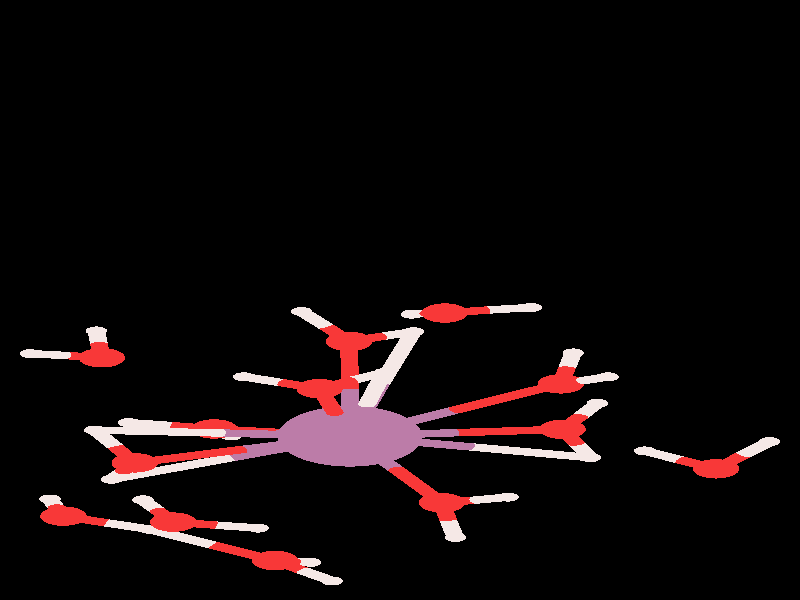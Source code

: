 #include "colors.inc"
#include "finish.inc"

global_settings {assumed_gamma 1 max_trace_level 6}
background {color White transmit 1.0}
camera {orthographic angle 0
  right -8.96*x up 16.10*y
  direction 50.00*z
  location <0,0,50.00> look_at <0,0,0>}


light_source {<  2.00,   3.00,  40.00> color White
  area_light <0.70, 0, 0>, <0, 0.70, 0>, 3, 3
  adaptive 1 jitter}
// no fog
#declare simple = finish {phong 0.7}
#declare pale = finish {ambient 0.5 diffuse 0.85 roughness 0.001 specular 0.200 }
#declare intermediate = finish {ambient 0.3 diffuse 0.6 specular 0.1 roughness 0.04}
#declare vmd = finish {ambient 0.0 diffuse 0.65 phong 0.1 phong_size 40.0 specular 0.5 }
#declare jmol = finish {ambient 0.2 diffuse 0.6 specular 1 roughness 0.001 metallic}
#declare ase2 = finish {ambient 0.05 brilliance 3 diffuse 0.6 metallic specular 0.7 roughness 0.04 reflection 0.15}
#declare ase3 = finish {ambient 0.15 brilliance 2 diffuse 0.6 metallic specular 1.0 roughness 0.001 reflection 0.0}
#declare glass = finish {ambient 0.05 diffuse 0.3 specular 1.0 roughness 0.001}
#declare glass2 = finish {ambient 0.01 diffuse 0.3 specular 1.0 reflection 0.25 roughness 0.001}
#declare Rcell = 0.050;
#declare Rbond = 0.100;

#macro atom(LOC, R, COL, TRANS, FIN)
  sphere{LOC, R texture{pigment{color COL transmit TRANS} finish{FIN}}}
#end
#macro constrain(LOC, R, COL, TRANS FIN)
union{torus{R, Rcell rotate 45*z texture{pigment{color COL transmit TRANS} finish{FIN}}}
     torus{R, Rcell rotate -45*z texture{pigment{color COL transmit TRANS} finish{FIN}}}
     translate LOC}
#end

// no cell vertices
atom(<  1.80,  -2.25,  -1.47>, 0.26, rgb <0.94, 0.04, 0.04>, 0.0, jmol) // #0
atom(<  2.33,  -2.06,  -0.66>, 0.12, rgb <0.91, 0.81, 0.79>, 0.0, jmol) // #1
atom(<  1.94,  -1.42,  -1.92>, 0.12, rgb <0.91, 0.81, 0.79>, 0.0, jmol) // #2
atom(< -1.40,  -6.99,  -4.62>, 0.26, rgb <0.94, 0.04, 0.04>, 0.0, jmol) // #3
atom(< -0.76,  -7.54,  -4.12>, 0.12, rgb <0.91, 0.81, 0.79>, 0.0, jmol) // #4
atom(< -1.00,  -7.04,  -5.54>, 0.12, rgb <0.91, 0.81, 0.79>, 0.0, jmol) // #5
atom(<  1.82,  -3.47,  -4.33>, 0.26, rgb <0.94, 0.04, 0.04>, 0.0, jmol) // #6
atom(<  2.21,  -2.77,  -4.83>, 0.12, rgb <0.91, 0.81, 0.79>, 0.0, jmol) // #7
atom(<  2.13,  -4.23,  -4.82>, 0.12, rgb <0.91, 0.81, 0.79>, 0.0, jmol) // #8
atom(<  3.54,  -4.53,  -1.63>, 0.26, rgb <0.94, 0.04, 0.04>, 0.0, jmol) // #9
atom(<  4.14,  -3.80,  -1.43>, 0.12, rgb <0.91, 0.81, 0.79>, 0.0, jmol) // #10
atom(<  2.74,  -4.05,  -1.94>, 0.12, rgb <0.91, 0.81, 0.79>, 0.0, jmol) // #11
atom(<  0.47,  -5.44,  -1.58>, 0.26, rgb <0.94, 0.04, 0.04>, 0.0, jmol) // #12
atom(<  0.62,  -6.37,  -1.71>, 0.12, rgb <0.91, 0.81, 0.79>, 0.0, jmol) // #13
atom(<  1.21,  -5.29,  -0.99>, 0.12, rgb <0.91, 0.81, 0.79>, 0.0, jmol) // #14
atom(<  0.50,  -0.35,  -5.52>, 0.26, rgb <0.94, 0.04, 0.04>, 0.0, jmol) // #15
atom(<  1.47,  -0.20,  -5.82>, 0.12, rgb <0.91, 0.81, 0.79>, 0.0, jmol) // #16
atom(<  0.13,  -0.38,  -6.39>, 0.12, rgb <0.91, 0.81, 0.79>, 0.0, jmol) // #17
atom(< -2.97,  -4.37,  -2.27>, 0.26, rgb <0.94, 0.04, 0.04>, 0.0, jmol) // #18
atom(< -3.23,  -4.81,  -3.13>, 0.12, rgb <0.91, 0.81, 0.79>, 0.0, jmol) // #19
atom(< -3.42,  -3.49,  -2.31>, 0.12, rgb <0.91, 0.81, 0.79>, 0.0, jmol) // #20
atom(< -0.90,  -2.38,  -0.39>, 0.26, rgb <0.94, 0.04, 0.04>, 0.0, jmol) // #21
atom(< -1.75,  -2.06,  -0.83>, 0.12, rgb <0.91, 0.81, 0.79>, 0.0, jmol) // #22
atom(< -0.18,  -1.95,  -0.97>, 0.12, rgb <0.91, 0.81, 0.79>, 0.0, jmol) // #23
atom(< -3.77,  -5.80,  -4.41>, 0.26, rgb <0.94, 0.04, 0.04>, 0.0, jmol) // #24
atom(< -2.81,  -6.15,  -4.39>, 0.12, rgb <0.91, 0.81, 0.79>, 0.0, jmol) // #25
atom(< -3.92,  -5.34,  -5.26>, 0.12, rgb <0.91, 0.81, 0.79>, 0.0, jmol) // #26
atom(< -3.34,  -1.55,  -1.67>, 0.26, rgb <0.94, 0.04, 0.04>, 0.0, jmol) // #27
atom(< -3.40,  -0.83,  -2.27>, 0.12, rgb <0.91, 0.81, 0.79>, 0.0, jmol) // #28
atom(< -4.14,  -1.44,  -1.15>, 0.12, rgb <0.91, 0.81, 0.79>, 0.0, jmol) // #29
atom(< -0.57,  -1.11,  -3.12>, 0.26, rgb <0.94, 0.04, 0.04>, 0.0, jmol) // #30
atom(< -1.10,  -0.31,  -2.96>, 0.12, rgb <0.91, 0.81, 0.79>, 0.0, jmol) // #31
atom(<  0.15,  -0.85,  -3.72>, 0.12, rgb <0.91, 0.81, 0.79>, 0.0, jmol) // #32
atom(< -2.54,  -5.96,   0.00>, 0.26, rgb <0.94, 0.04, 0.04>, 0.0, jmol) // #33
atom(< -1.59,  -6.12,  -0.21>, 0.12, rgb <0.91, 0.81, 0.79>, 0.0, jmol) // #34
atom(< -2.88,  -5.36,  -0.72>, 0.12, rgb <0.91, 0.81, 0.79>, 0.0, jmol) // #35
atom(< -2.08,  -3.46,  -5.74>, 0.26, rgb <0.94, 0.04, 0.04>, 0.0, jmol) // #36
atom(< -3.04,  -3.29,  -5.84>, 0.12, rgb <0.91, 0.81, 0.79>, 0.0, jmol) // #37
atom(< -1.89,  -3.65,  -6.69>, 0.12, rgb <0.91, 0.81, 0.79>, 0.0, jmol) // #38
atom(< -0.56,  -3.66,  -3.46>, 0.81, rgb <0.50, 0.20, 0.39>, 0.0, jmol) // #39
cylinder {<  1.80,  -2.25,  -1.47>, <  0.62,  -2.95,  -2.46>, Rbond texture{pigment {color rgb <0.94, 0.04, 0.04> transmit 0.0} finish{jmol}}}
cylinder {< -0.56,  -3.66,  -3.46>, <  0.62,  -2.95,  -2.46>, Rbond texture{pigment {color rgb <0.50, 0.20, 0.39> transmit 0.0} finish{jmol}}}
cylinder {<  1.80,  -2.25,  -1.47>, <  1.87,  -1.83,  -1.70>, Rbond texture{pigment {color rgb <0.94, 0.04, 0.04> transmit 0.0} finish{jmol}}}
cylinder {<  1.94,  -1.42,  -1.92>, <  1.87,  -1.83,  -1.70>, Rbond texture{pigment {color rgb <0.91, 0.81, 0.79> transmit 0.0} finish{jmol}}}
cylinder {<  1.80,  -2.25,  -1.47>, <  2.06,  -2.16,  -1.07>, Rbond texture{pigment {color rgb <0.94, 0.04, 0.04> transmit 0.0} finish{jmol}}}
cylinder {<  2.33,  -2.06,  -0.66>, <  2.06,  -2.16,  -1.07>, Rbond texture{pigment {color rgb <0.91, 0.81, 0.79> transmit 0.0} finish{jmol}}}
cylinder {< -1.40,  -6.99,  -4.62>, < -2.11,  -6.57,  -4.50>, Rbond texture{pigment {color rgb <0.94, 0.04, 0.04> transmit 0.0} finish{jmol}}}
cylinder {< -2.81,  -6.15,  -4.39>, < -2.11,  -6.57,  -4.50>, Rbond texture{pigment {color rgb <0.91, 0.81, 0.79> transmit 0.0} finish{jmol}}}
cylinder {< -1.40,  -6.99,  -4.62>, < -1.20,  -7.02,  -5.08>, Rbond texture{pigment {color rgb <0.94, 0.04, 0.04> transmit 0.0} finish{jmol}}}
cylinder {< -1.00,  -7.04,  -5.54>, < -1.20,  -7.02,  -5.08>, Rbond texture{pigment {color rgb <0.91, 0.81, 0.79> transmit 0.0} finish{jmol}}}
cylinder {< -1.40,  -6.99,  -4.62>, < -1.08,  -7.27,  -4.37>, Rbond texture{pigment {color rgb <0.94, 0.04, 0.04> transmit 0.0} finish{jmol}}}
cylinder {< -0.76,  -7.54,  -4.12>, < -1.08,  -7.27,  -4.37>, Rbond texture{pigment {color rgb <0.91, 0.81, 0.79> transmit 0.0} finish{jmol}}}
cylinder {<  1.82,  -3.47,  -4.33>, <  1.98,  -3.85,  -4.57>, Rbond texture{pigment {color rgb <0.94, 0.04, 0.04> transmit 0.0} finish{jmol}}}
cylinder {<  2.13,  -4.23,  -4.82>, <  1.98,  -3.85,  -4.57>, Rbond texture{pigment {color rgb <0.91, 0.81, 0.79> transmit 0.0} finish{jmol}}}
cylinder {<  1.82,  -3.47,  -4.33>, <  0.63,  -3.56,  -3.89>, Rbond texture{pigment {color rgb <0.94, 0.04, 0.04> transmit 0.0} finish{jmol}}}
cylinder {< -0.56,  -3.66,  -3.46>, <  0.63,  -3.56,  -3.89>, Rbond texture{pigment {color rgb <0.50, 0.20, 0.39> transmit 0.0} finish{jmol}}}
cylinder {<  1.82,  -3.47,  -4.33>, <  2.02,  -3.12,  -4.58>, Rbond texture{pigment {color rgb <0.94, 0.04, 0.04> transmit 0.0} finish{jmol}}}
cylinder {<  2.21,  -2.77,  -4.83>, <  2.02,  -3.12,  -4.58>, Rbond texture{pigment {color rgb <0.91, 0.81, 0.79> transmit 0.0} finish{jmol}}}
cylinder {<  2.13,  -4.23,  -4.82>, <  0.79,  -3.94,  -4.14>, Rbond texture{pigment {color rgb <0.91, 0.81, 0.79> transmit 0.0} finish{jmol}}}
cylinder {< -0.56,  -3.66,  -3.46>, <  0.79,  -3.94,  -4.14>, Rbond texture{pigment {color rgb <0.50, 0.20, 0.39> transmit 0.0} finish{jmol}}}
cylinder {<  3.54,  -4.53,  -1.63>, <  3.84,  -4.16,  -1.53>, Rbond texture{pigment {color rgb <0.94, 0.04, 0.04> transmit 0.0} finish{jmol}}}
cylinder {<  4.14,  -3.80,  -1.43>, <  3.84,  -4.16,  -1.53>, Rbond texture{pigment {color rgb <0.91, 0.81, 0.79> transmit 0.0} finish{jmol}}}
cylinder {<  3.54,  -4.53,  -1.63>, <  3.14,  -4.29,  -1.79>, Rbond texture{pigment {color rgb <0.94, 0.04, 0.04> transmit 0.0} finish{jmol}}}
cylinder {<  2.74,  -4.05,  -1.94>, <  3.14,  -4.29,  -1.79>, Rbond texture{pigment {color rgb <0.91, 0.81, 0.79> transmit 0.0} finish{jmol}}}
cylinder {<  0.47,  -5.44,  -1.58>, <  0.54,  -5.91,  -1.65>, Rbond texture{pigment {color rgb <0.94, 0.04, 0.04> transmit 0.0} finish{jmol}}}
cylinder {<  0.62,  -6.37,  -1.71>, <  0.54,  -5.91,  -1.65>, Rbond texture{pigment {color rgb <0.91, 0.81, 0.79> transmit 0.0} finish{jmol}}}
cylinder {<  0.47,  -5.44,  -1.58>, <  0.84,  -5.37,  -1.28>, Rbond texture{pigment {color rgb <0.94, 0.04, 0.04> transmit 0.0} finish{jmol}}}
cylinder {<  1.21,  -5.29,  -0.99>, <  0.84,  -5.37,  -1.28>, Rbond texture{pigment {color rgb <0.91, 0.81, 0.79> transmit 0.0} finish{jmol}}}
cylinder {<  0.47,  -5.44,  -1.58>, < -0.04,  -4.55,  -2.52>, Rbond texture{pigment {color rgb <0.94, 0.04, 0.04> transmit 0.0} finish{jmol}}}
cylinder {< -0.56,  -3.66,  -3.46>, < -0.04,  -4.55,  -2.52>, Rbond texture{pigment {color rgb <0.50, 0.20, 0.39> transmit 0.0} finish{jmol}}}
cylinder {<  0.50,  -0.35,  -5.52>, <  0.98,  -0.27,  -5.67>, Rbond texture{pigment {color rgb <0.94, 0.04, 0.04> transmit 0.0} finish{jmol}}}
cylinder {<  1.47,  -0.20,  -5.82>, <  0.98,  -0.27,  -5.67>, Rbond texture{pigment {color rgb <0.91, 0.81, 0.79> transmit 0.0} finish{jmol}}}
cylinder {<  0.50,  -0.35,  -5.52>, <  0.31,  -0.36,  -5.96>, Rbond texture{pigment {color rgb <0.94, 0.04, 0.04> transmit 0.0} finish{jmol}}}
cylinder {<  0.13,  -0.38,  -6.39>, <  0.31,  -0.36,  -5.96>, Rbond texture{pigment {color rgb <0.91, 0.81, 0.79> transmit 0.0} finish{jmol}}}
cylinder {< -2.97,  -4.37,  -2.27>, < -3.10,  -4.59,  -2.70>, Rbond texture{pigment {color rgb <0.94, 0.04, 0.04> transmit 0.0} finish{jmol}}}
cylinder {< -3.23,  -4.81,  -3.13>, < -3.10,  -4.59,  -2.70>, Rbond texture{pigment {color rgb <0.91, 0.81, 0.79> transmit 0.0} finish{jmol}}}
cylinder {< -2.97,  -4.37,  -2.27>, < -3.19,  -3.93,  -2.29>, Rbond texture{pigment {color rgb <0.94, 0.04, 0.04> transmit 0.0} finish{jmol}}}
cylinder {< -3.42,  -3.49,  -2.31>, < -3.19,  -3.93,  -2.29>, Rbond texture{pigment {color rgb <0.91, 0.81, 0.79> transmit 0.0} finish{jmol}}}
cylinder {< -2.97,  -4.37,  -2.27>, < -1.76,  -4.01,  -2.86>, Rbond texture{pigment {color rgb <0.94, 0.04, 0.04> transmit 0.0} finish{jmol}}}
cylinder {< -0.56,  -3.66,  -3.46>, < -1.76,  -4.01,  -2.86>, Rbond texture{pigment {color rgb <0.50, 0.20, 0.39> transmit 0.0} finish{jmol}}}
cylinder {< -3.23,  -4.81,  -3.13>, < -1.89,  -4.23,  -3.30>, Rbond texture{pigment {color rgb <0.91, 0.81, 0.79> transmit 0.0} finish{jmol}}}
cylinder {< -0.56,  -3.66,  -3.46>, < -1.89,  -4.23,  -3.30>, Rbond texture{pigment {color rgb <0.50, 0.20, 0.39> transmit 0.0} finish{jmol}}}
cylinder {< -3.42,  -3.49,  -2.31>, < -1.99,  -3.57,  -2.88>, Rbond texture{pigment {color rgb <0.91, 0.81, 0.79> transmit 0.0} finish{jmol}}}
cylinder {< -0.56,  -3.66,  -3.46>, < -1.99,  -3.57,  -2.88>, Rbond texture{pigment {color rgb <0.50, 0.20, 0.39> transmit 0.0} finish{jmol}}}
cylinder {< -0.90,  -2.38,  -0.39>, < -1.32,  -2.22,  -0.61>, Rbond texture{pigment {color rgb <0.94, 0.04, 0.04> transmit 0.0} finish{jmol}}}
cylinder {< -1.75,  -2.06,  -0.83>, < -1.32,  -2.22,  -0.61>, Rbond texture{pigment {color rgb <0.91, 0.81, 0.79> transmit 0.0} finish{jmol}}}
cylinder {< -0.90,  -2.38,  -0.39>, < -0.73,  -3.02,  -1.93>, Rbond texture{pigment {color rgb <0.94, 0.04, 0.04> transmit 0.0} finish{jmol}}}
cylinder {< -0.56,  -3.66,  -3.46>, < -0.73,  -3.02,  -1.93>, Rbond texture{pigment {color rgb <0.50, 0.20, 0.39> transmit 0.0} finish{jmol}}}
cylinder {< -0.90,  -2.38,  -0.39>, < -0.54,  -2.16,  -0.68>, Rbond texture{pigment {color rgb <0.94, 0.04, 0.04> transmit 0.0} finish{jmol}}}
cylinder {< -0.18,  -1.95,  -0.97>, < -0.54,  -2.16,  -0.68>, Rbond texture{pigment {color rgb <0.91, 0.81, 0.79> transmit 0.0} finish{jmol}}}
cylinder {< -0.18,  -1.95,  -0.97>, < -0.37,  -2.80,  -2.21>, Rbond texture{pigment {color rgb <0.91, 0.81, 0.79> transmit 0.0} finish{jmol}}}
cylinder {< -0.56,  -3.66,  -3.46>, < -0.37,  -2.80,  -2.21>, Rbond texture{pigment {color rgb <0.50, 0.20, 0.39> transmit 0.0} finish{jmol}}}
cylinder {< -3.77,  -5.80,  -4.41>, < -3.29,  -5.98,  -4.40>, Rbond texture{pigment {color rgb <0.94, 0.04, 0.04> transmit 0.0} finish{jmol}}}
cylinder {< -2.81,  -6.15,  -4.39>, < -3.29,  -5.98,  -4.40>, Rbond texture{pigment {color rgb <0.91, 0.81, 0.79> transmit 0.0} finish{jmol}}}
cylinder {< -3.77,  -5.80,  -4.41>, < -3.85,  -5.57,  -4.83>, Rbond texture{pigment {color rgb <0.94, 0.04, 0.04> transmit 0.0} finish{jmol}}}
cylinder {< -3.92,  -5.34,  -5.26>, < -3.85,  -5.57,  -4.83>, Rbond texture{pigment {color rgb <0.91, 0.81, 0.79> transmit 0.0} finish{jmol}}}
cylinder {< -3.34,  -1.55,  -1.67>, < -3.74,  -1.49,  -1.41>, Rbond texture{pigment {color rgb <0.94, 0.04, 0.04> transmit 0.0} finish{jmol}}}
cylinder {< -4.14,  -1.44,  -1.15>, < -3.74,  -1.49,  -1.41>, Rbond texture{pigment {color rgb <0.91, 0.81, 0.79> transmit 0.0} finish{jmol}}}
cylinder {< -3.34,  -1.55,  -1.67>, < -3.37,  -1.19,  -1.97>, Rbond texture{pigment {color rgb <0.94, 0.04, 0.04> transmit 0.0} finish{jmol}}}
cylinder {< -3.40,  -0.83,  -2.27>, < -3.37,  -1.19,  -1.97>, Rbond texture{pigment {color rgb <0.91, 0.81, 0.79> transmit 0.0} finish{jmol}}}
cylinder {< -0.57,  -1.11,  -3.12>, < -0.83,  -0.71,  -3.04>, Rbond texture{pigment {color rgb <0.94, 0.04, 0.04> transmit 0.0} finish{jmol}}}
cylinder {< -1.10,  -0.31,  -2.96>, < -0.83,  -0.71,  -3.04>, Rbond texture{pigment {color rgb <0.91, 0.81, 0.79> transmit 0.0} finish{jmol}}}
cylinder {< -0.57,  -1.11,  -3.12>, < -0.56,  -2.38,  -3.29>, Rbond texture{pigment {color rgb <0.94, 0.04, 0.04> transmit 0.0} finish{jmol}}}
cylinder {< -0.56,  -3.66,  -3.46>, < -0.56,  -2.38,  -3.29>, Rbond texture{pigment {color rgb <0.50, 0.20, 0.39> transmit 0.0} finish{jmol}}}
cylinder {< -0.57,  -1.11,  -3.12>, < -0.21,  -0.98,  -3.42>, Rbond texture{pigment {color rgb <0.94, 0.04, 0.04> transmit 0.0} finish{jmol}}}
cylinder {<  0.15,  -0.85,  -3.72>, < -0.21,  -0.98,  -3.42>, Rbond texture{pigment {color rgb <0.91, 0.81, 0.79> transmit 0.0} finish{jmol}}}
cylinder {<  0.15,  -0.85,  -3.72>, < -0.21,  -2.25,  -3.59>, Rbond texture{pigment {color rgb <0.91, 0.81, 0.79> transmit 0.0} finish{jmol}}}
cylinder {< -0.56,  -3.66,  -3.46>, < -0.21,  -2.25,  -3.59>, Rbond texture{pigment {color rgb <0.50, 0.20, 0.39> transmit 0.0} finish{jmol}}}
cylinder {< -2.54,  -5.96,   0.00>, < -2.07,  -6.04,  -0.11>, Rbond texture{pigment {color rgb <0.94, 0.04, 0.04> transmit 0.0} finish{jmol}}}
cylinder {< -1.59,  -6.12,  -0.21>, < -2.07,  -6.04,  -0.11>, Rbond texture{pigment {color rgb <0.91, 0.81, 0.79> transmit 0.0} finish{jmol}}}
cylinder {< -2.54,  -5.96,   0.00>, < -2.71,  -5.66,  -0.36>, Rbond texture{pigment {color rgb <0.94, 0.04, 0.04> transmit 0.0} finish{jmol}}}
cylinder {< -2.88,  -5.36,  -0.72>, < -2.71,  -5.66,  -0.36>, Rbond texture{pigment {color rgb <0.91, 0.81, 0.79> transmit 0.0} finish{jmol}}}
cylinder {< -2.08,  -3.46,  -5.74>, < -1.98,  -3.55,  -6.22>, Rbond texture{pigment {color rgb <0.94, 0.04, 0.04> transmit 0.0} finish{jmol}}}
cylinder {< -1.89,  -3.65,  -6.69>, < -1.98,  -3.55,  -6.22>, Rbond texture{pigment {color rgb <0.91, 0.81, 0.79> transmit 0.0} finish{jmol}}}
cylinder {< -2.08,  -3.46,  -5.74>, < -2.56,  -3.37,  -5.79>, Rbond texture{pigment {color rgb <0.94, 0.04, 0.04> transmit 0.0} finish{jmol}}}
cylinder {< -3.04,  -3.29,  -5.84>, < -2.56,  -3.37,  -5.79>, Rbond texture{pigment {color rgb <0.91, 0.81, 0.79> transmit 0.0} finish{jmol}}}
cylinder {< -2.08,  -3.46,  -5.74>, < -1.32,  -3.56,  -4.60>, Rbond texture{pigment {color rgb <0.94, 0.04, 0.04> transmit 0.0} finish{jmol}}}
cylinder {< -0.56,  -3.66,  -3.46>, < -1.32,  -3.56,  -4.60>, Rbond texture{pigment {color rgb <0.50, 0.20, 0.39> transmit 0.0} finish{jmol}}}
// no constraints
